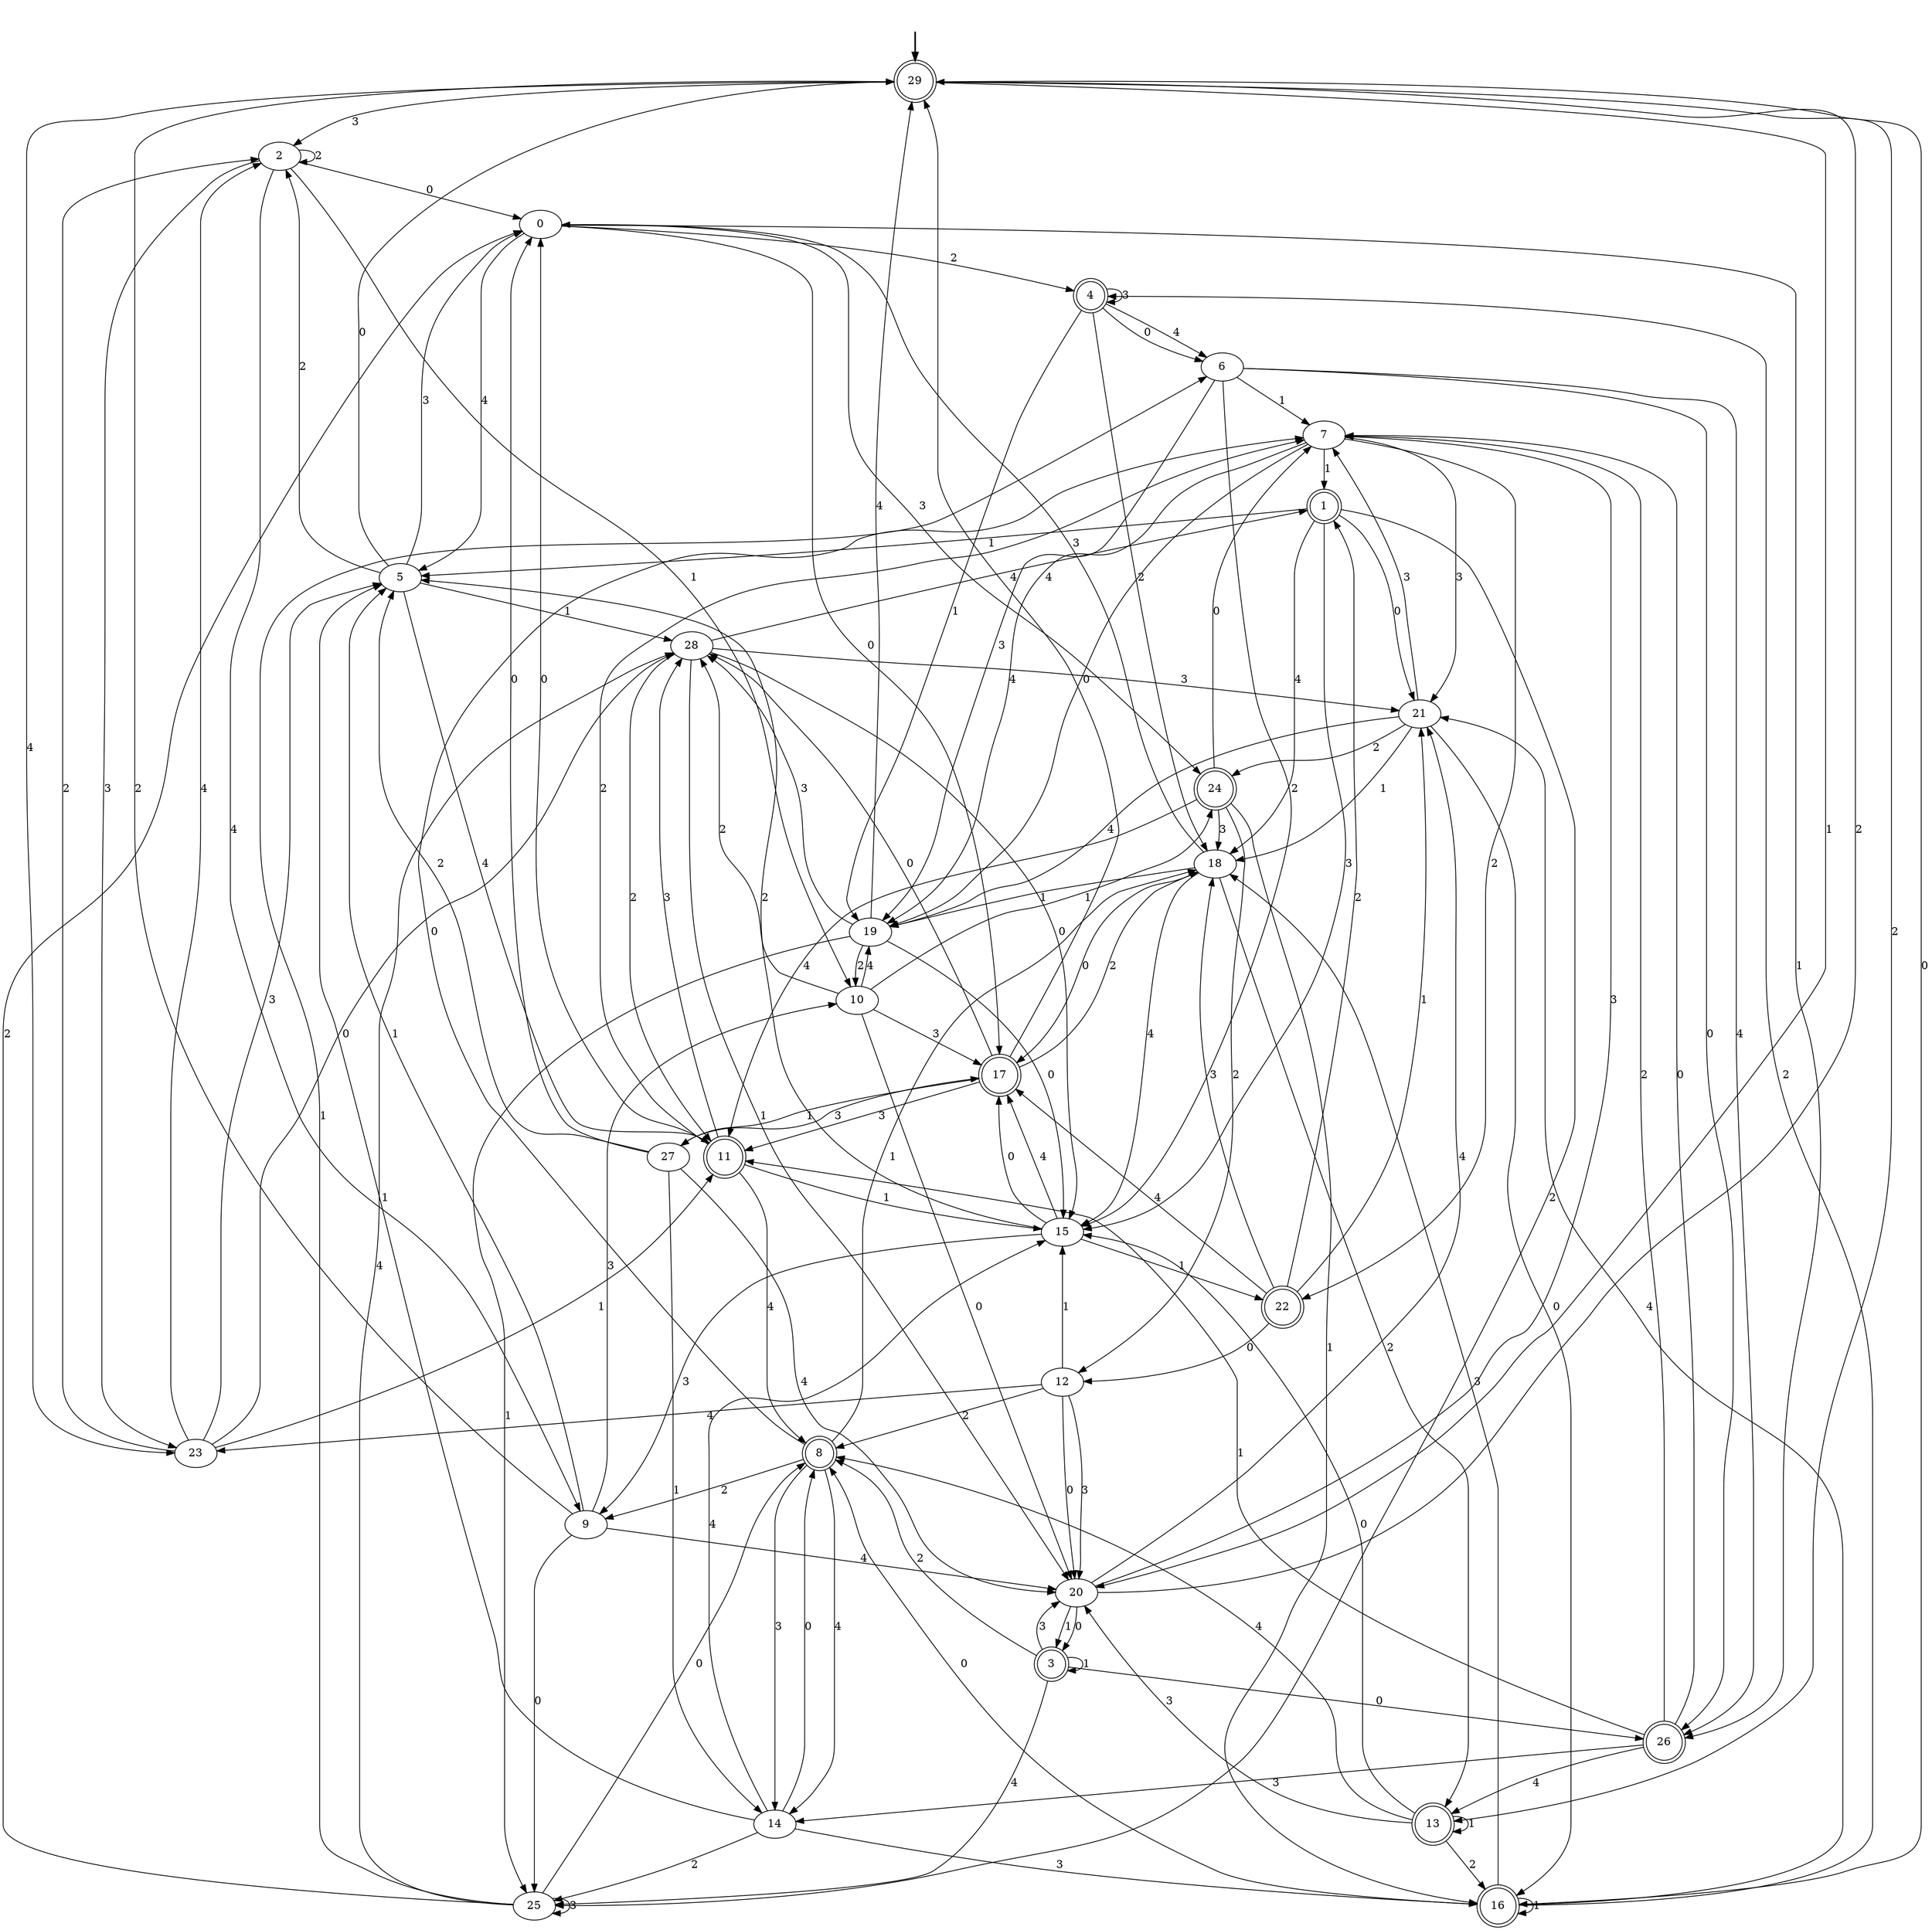 digraph {
	fake [style=invisible]
	0
	1 [shape=doublecircle]
	2
	3 [shape=doublecircle]
	4 [shape=doublecircle]
	5
	6
	7
	8 [shape=doublecircle]
	9
	10
	11 [shape=doublecircle]
	12
	13 [shape=doublecircle]
	14
	15
	16 [shape=doublecircle]
	17 [shape=doublecircle]
	18
	19
	20
	21
	22 [shape=doublecircle]
	23
	24 [shape=doublecircle]
	25
	26 [shape=doublecircle]
	27
	28
	29 [root=true shape=doublecircle]
	fake -> 29 [style=bold]
	22 -> 21 [label=1]
	14 -> 16 [label=3]
	16 -> 18 [label=3]
	27 -> 5 [label=2]
	5 -> 28 [label=1]
	18 -> 19 [label=1]
	28 -> 15 [label=0]
	15 -> 5 [label=2]
	2 -> 0 [label=0]
	24 -> 16 [label=1]
	19 -> 10 [label=2]
	1 -> 21 [label=0]
	3 -> 20 [label=3]
	26 -> 13 [label=4]
	12 -> 8 [label=2]
	15 -> 17 [label=0]
	7 -> 19 [label=0]
	17 -> 28 [label=0]
	23 -> 28 [label=0]
	19 -> 29 [label=4]
	16 -> 4 [label=2]
	3 -> 26 [label=0]
	19 -> 28 [label=3]
	0 -> 17 [label=0]
	17 -> 18 [label=2]
	6 -> 7 [label=1]
	22 -> 12 [label=0]
	15 -> 17 [label=4]
	10 -> 24 [label=1]
	26 -> 7 [label=2]
	19 -> 15 [label=0]
	13 -> 13 [label=1]
	10 -> 17 [label=3]
	29 -> 2 [label=3]
	20 -> 21 [label=4]
	24 -> 7 [label=0]
	4 -> 19 [label=1]
	4 -> 6 [label=0]
	11 -> 7 [label=2]
	14 -> 25 [label=2]
	20 -> 7 [label=3]
	18 -> 0 [label=3]
	21 -> 7 [label=3]
	5 -> 2 [label=2]
	23 -> 2 [label=4]
	28 -> 11 [label=2]
	2 -> 10 [label=1]
	7 -> 22 [label=2]
	8 -> 9 [label=2]
	23 -> 11 [label=1]
	22 -> 17 [label=4]
	16 -> 21 [label=4]
	21 -> 19 [label=4]
	18 -> 15 [label=4]
	0 -> 4 [label=2]
	2 -> 23 [label=3]
	18 -> 17 [label=0]
	25 -> 6 [label=1]
	2 -> 9 [label=4]
	27 -> 14 [label=1]
	12 -> 20 [label=0]
	20 -> 3 [label=1]
	9 -> 29 [label=2]
	4 -> 18 [label=2]
	27 -> 20 [label=4]
	7 -> 19 [label=4]
	23 -> 5 [label=3]
	13 -> 15 [label=0]
	25 -> 25 [label=3]
	22 -> 1 [label=2]
	8 -> 14 [label=4]
	3 -> 25 [label=4]
	10 -> 20 [label=0]
	24 -> 12 [label=2]
	28 -> 1 [label=4]
	0 -> 24 [label=3]
	17 -> 27 [label=1]
	3 -> 3 [label=1]
	10 -> 28 [label=2]
	3 -> 8 [label=2]
	29 -> 13 [label=2]
	11 -> 8 [label=4]
	6 -> 26 [label=0]
	9 -> 25 [label=0]
	4 -> 6 [label=4]
	2 -> 2 [label=2]
	13 -> 16 [label=2]
	29 -> 20 [label=1]
	20 -> 3 [label=0]
	27 -> 17 [label=3]
	6 -> 26 [label=4]
	11 -> 0 [label=0]
	4 -> 4 [label=3]
	12 -> 20 [label=3]
	7 -> 1 [label=1]
	1 -> 18 [label=4]
	22 -> 18 [label=3]
	7 -> 21 [label=3]
	18 -> 13 [label=2]
	25 -> 8 [label=0]
	1 -> 25 [label=2]
	28 -> 20 [label=1]
	1 -> 5 [label=1]
	8 -> 18 [label=1]
	0 -> 5 [label=4]
	14 -> 5 [label=1]
	21 -> 18 [label=1]
	19 -> 25 [label=1]
	16 -> 16 [label=1]
	9 -> 5 [label=1]
	24 -> 11 [label=4]
	27 -> 0 [label=0]
	28 -> 21 [label=3]
	26 -> 11 [label=1]
	15 -> 22 [label=1]
	25 -> 0 [label=2]
	26 -> 7 [label=0]
	9 -> 10 [label=3]
	9 -> 20 [label=4]
	8 -> 7 [label=0]
	11 -> 28 [label=3]
	13 -> 20 [label=3]
	24 -> 18 [label=3]
	21 -> 16 [label=0]
	1 -> 15 [label=3]
	25 -> 28 [label=4]
	17 -> 29 [label=4]
	21 -> 24 [label=2]
	16 -> 8 [label=0]
	12 -> 15 [label=1]
	29 -> 23 [label=4]
	5 -> 29 [label=0]
	10 -> 19 [label=4]
	6 -> 19 [label=3]
	29 -> 16 [label=0]
	13 -> 8 [label=4]
	6 -> 15 [label=2]
	26 -> 14 [label=3]
	14 -> 15 [label=4]
	8 -> 14 [label=3]
	20 -> 29 [label=2]
	5 -> 11 [label=4]
	14 -> 8 [label=0]
	23 -> 2 [label=2]
	11 -> 15 [label=1]
	0 -> 26 [label=1]
	5 -> 0 [label=3]
	15 -> 9 [label=3]
	12 -> 23 [label=4]
	17 -> 11 [label=3]
}
